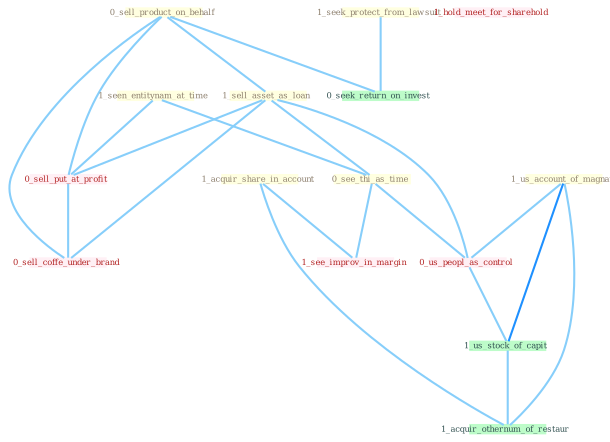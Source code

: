 Graph G{ 
    node
    [shape=polygon,style=filled,width=.5,height=.06,color="#BDFCC9",fixedsize=true,fontsize=4,
    fontcolor="#2f4f4f"];
    {node
    [color="#ffffe0", fontcolor="#8b7d6b"] "0_sell_product_on_behalf " "1_acquir_share_in_account " "1_sell_asset_as_loan " "1_seen_entitynam_at_time " "0_see_thi_as_time " "1_seek_protect_from_lawsuit " "1_us_account_of_magnat "}
{node [color="#fff0f5", fontcolor="#b22222"] "0_us_peopl_as_control " "0_sell_put_at_profit " "1_see_improv_in_margin " "0_sell_coffe_under_brand " "1_hold_meet_for_sharehold "}
edge [color="#B0E2FF"];

	"0_sell_product_on_behalf " -- "1_sell_asset_as_loan " [w="1", color="#87cefa" ];
	"0_sell_product_on_behalf " -- "0_sell_put_at_profit " [w="1", color="#87cefa" ];
	"0_sell_product_on_behalf " -- "0_seek_return_on_invest " [w="1", color="#87cefa" ];
	"0_sell_product_on_behalf " -- "0_sell_coffe_under_brand " [w="1", color="#87cefa" ];
	"1_acquir_share_in_account " -- "1_see_improv_in_margin " [w="1", color="#87cefa" ];
	"1_acquir_share_in_account " -- "1_acquir_othernum_of_restaur " [w="1", color="#87cefa" ];
	"1_sell_asset_as_loan " -- "0_see_thi_as_time " [w="1", color="#87cefa" ];
	"1_sell_asset_as_loan " -- "0_us_peopl_as_control " [w="1", color="#87cefa" ];
	"1_sell_asset_as_loan " -- "0_sell_put_at_profit " [w="1", color="#87cefa" ];
	"1_sell_asset_as_loan " -- "0_sell_coffe_under_brand " [w="1", color="#87cefa" ];
	"1_seen_entitynam_at_time " -- "0_see_thi_as_time " [w="1", color="#87cefa" ];
	"1_seen_entitynam_at_time " -- "0_sell_put_at_profit " [w="1", color="#87cefa" ];
	"0_see_thi_as_time " -- "0_us_peopl_as_control " [w="1", color="#87cefa" ];
	"0_see_thi_as_time " -- "1_see_improv_in_margin " [w="1", color="#87cefa" ];
	"1_seek_protect_from_lawsuit " -- "0_seek_return_on_invest " [w="1", color="#87cefa" ];
	"1_us_account_of_magnat " -- "0_us_peopl_as_control " [w="1", color="#87cefa" ];
	"1_us_account_of_magnat " -- "1_us_stock_of_capit " [w="2", color="#1e90ff" , len=0.8];
	"1_us_account_of_magnat " -- "1_acquir_othernum_of_restaur " [w="1", color="#87cefa" ];
	"0_us_peopl_as_control " -- "1_us_stock_of_capit " [w="1", color="#87cefa" ];
	"0_sell_put_at_profit " -- "0_sell_coffe_under_brand " [w="1", color="#87cefa" ];
	"1_us_stock_of_capit " -- "1_acquir_othernum_of_restaur " [w="1", color="#87cefa" ];
}